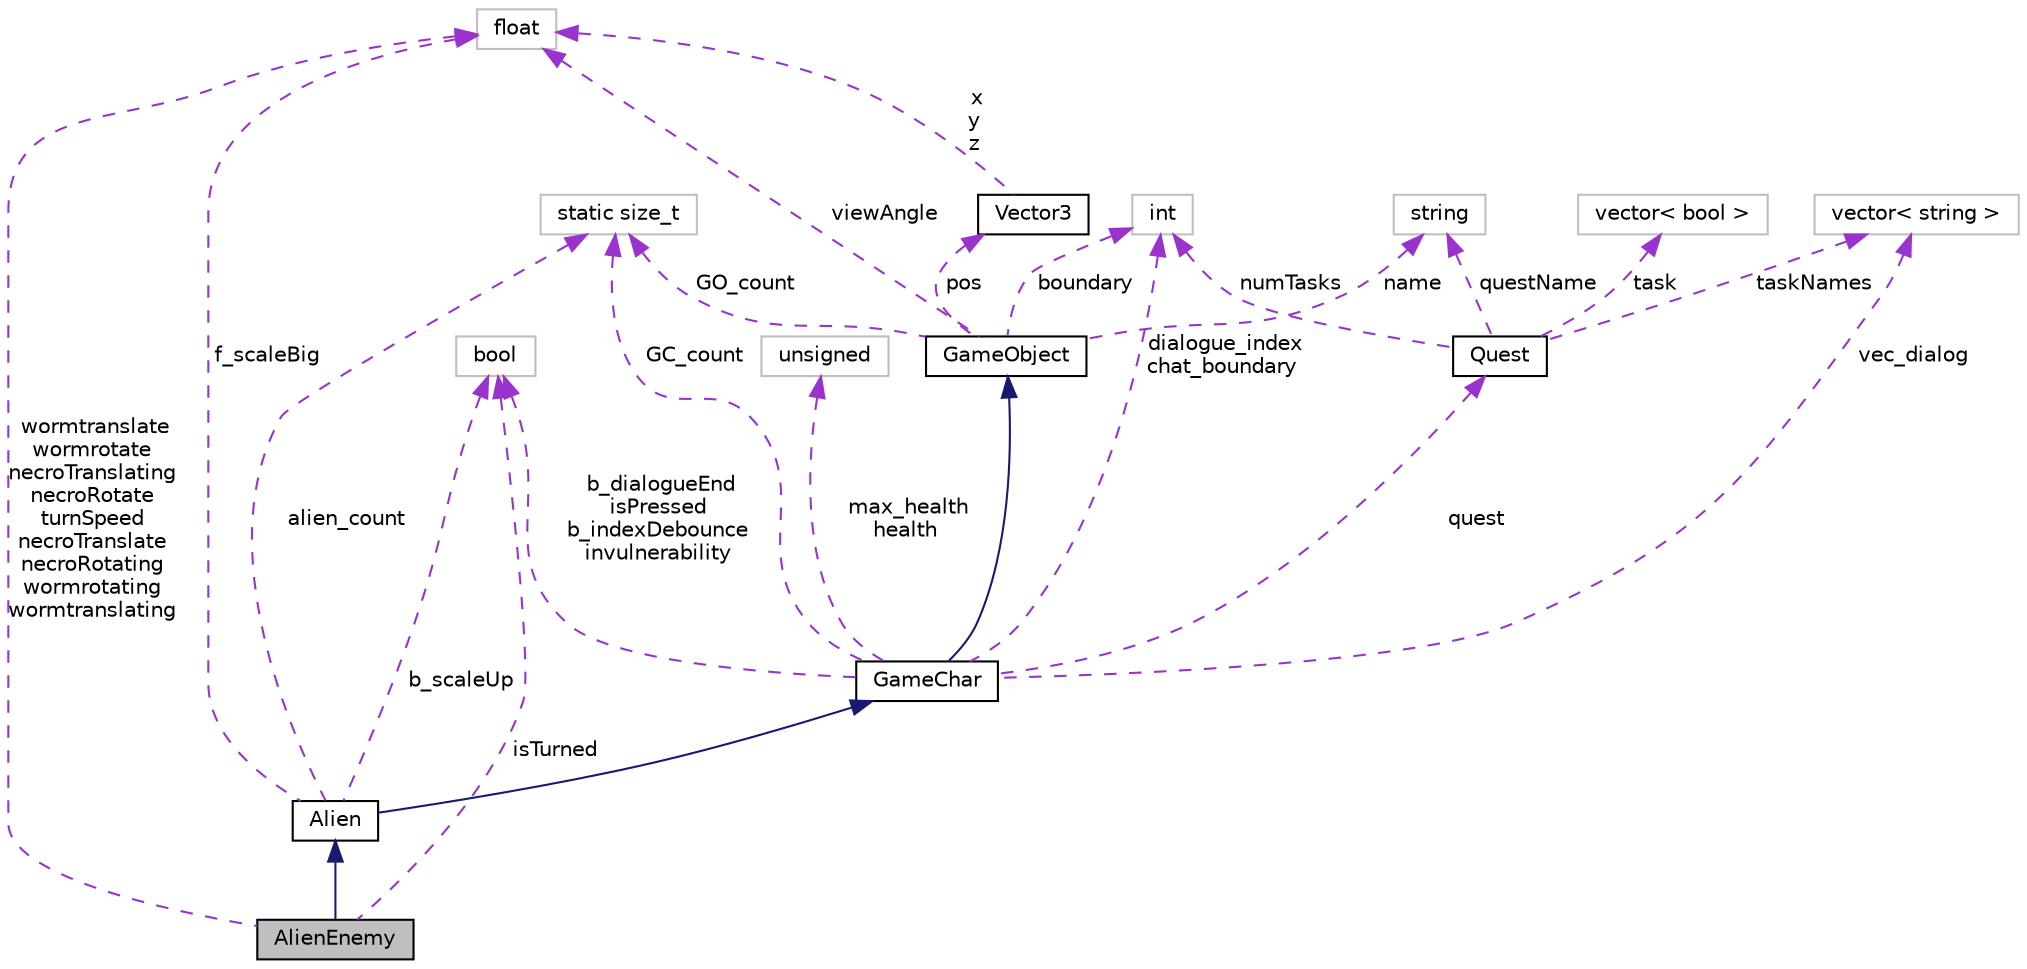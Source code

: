 digraph "AlienEnemy"
{
  bgcolor="transparent";
  edge [fontname="Helvetica",fontsize="10",labelfontname="Helvetica",labelfontsize="10"];
  node [fontname="Helvetica",fontsize="10",shape=record];
  Node1 [label="AlienEnemy",height=0.2,width=0.4,color="black", fillcolor="grey75", style="filled", fontcolor="black"];
  Node2 -> Node1 [dir="back",color="midnightblue",fontsize="10",style="solid",fontname="Helvetica"];
  Node2 [label="Alien",height=0.2,width=0.4,color="black",URL="$classAlien.html",tooltip="Providing the AlienEnemies to move ( inherits from Alien ) /*. "];
  Node3 -> Node2 [dir="back",color="midnightblue",fontsize="10",style="solid",fontname="Helvetica"];
  Node3 [label="GameChar",height=0.2,width=0.4,color="black",URL="$classGameChar.html",tooltip="Class for GameChar (Inheriting from GameObject) /*. "];
  Node4 -> Node3 [dir="back",color="midnightblue",fontsize="10",style="solid",fontname="Helvetica"];
  Node4 [label="GameObject",height=0.2,width=0.4,color="black",URL="$classGameObject.html",tooltip="Class for GameObject /*. "];
  Node5 -> Node4 [dir="back",color="darkorchid3",fontsize="10",style="dashed",label=" viewAngle" ,fontname="Helvetica"];
  Node5 [label="float",height=0.2,width=0.4,color="grey75"];
  Node6 -> Node4 [dir="back",color="darkorchid3",fontsize="10",style="dashed",label=" pos" ,fontname="Helvetica"];
  Node6 [label="Vector3",height=0.2,width=0.4,color="black",URL="$structVector3.html",tooltip="Defines a 3D vector and its methods. "];
  Node5 -> Node6 [dir="back",color="darkorchid3",fontsize="10",style="dashed",label=" x\ny\nz" ,fontname="Helvetica"];
  Node7 -> Node4 [dir="back",color="darkorchid3",fontsize="10",style="dashed",label=" boundary" ,fontname="Helvetica"];
  Node7 [label="int",height=0.2,width=0.4,color="grey75"];
  Node8 -> Node4 [dir="back",color="darkorchid3",fontsize="10",style="dashed",label=" name" ,fontname="Helvetica"];
  Node8 [label="string",height=0.2,width=0.4,color="grey75"];
  Node9 -> Node4 [dir="back",color="darkorchid3",fontsize="10",style="dashed",label=" GO_count" ,fontname="Helvetica"];
  Node9 [label="static size_t",height=0.2,width=0.4,color="grey75"];
  Node7 -> Node3 [dir="back",color="darkorchid3",fontsize="10",style="dashed",label=" dialogue_index\nchat_boundary" ,fontname="Helvetica"];
  Node10 -> Node3 [dir="back",color="darkorchid3",fontsize="10",style="dashed",label=" vec_dialog" ,fontname="Helvetica"];
  Node10 [label="vector\< string \>",height=0.2,width=0.4,color="grey75"];
  Node11 -> Node3 [dir="back",color="darkorchid3",fontsize="10",style="dashed",label=" b_dialogueEnd\nisPressed\nb_indexDebounce\ninvulnerability" ,fontname="Helvetica"];
  Node11 [label="bool",height=0.2,width=0.4,color="grey75"];
  Node12 -> Node3 [dir="back",color="darkorchid3",fontsize="10",style="dashed",label=" max_health\nhealth" ,fontname="Helvetica"];
  Node12 [label="unsigned",height=0.2,width=0.4,color="grey75"];
  Node9 -> Node3 [dir="back",color="darkorchid3",fontsize="10",style="dashed",label=" GC_count" ,fontname="Helvetica"];
  Node13 -> Node3 [dir="back",color="darkorchid3",fontsize="10",style="dashed",label=" quest" ,fontname="Helvetica"];
  Node13 [label="Quest",height=0.2,width=0.4,color="black",URL="$classQuest.html",tooltip="Class for Quests /*. "];
  Node7 -> Node13 [dir="back",color="darkorchid3",fontsize="10",style="dashed",label=" numTasks" ,fontname="Helvetica"];
  Node8 -> Node13 [dir="back",color="darkorchid3",fontsize="10",style="dashed",label=" questName" ,fontname="Helvetica"];
  Node10 -> Node13 [dir="back",color="darkorchid3",fontsize="10",style="dashed",label=" taskNames" ,fontname="Helvetica"];
  Node14 -> Node13 [dir="back",color="darkorchid3",fontsize="10",style="dashed",label=" task" ,fontname="Helvetica"];
  Node14 [label="vector\< bool \>",height=0.2,width=0.4,color="grey75"];
  Node5 -> Node2 [dir="back",color="darkorchid3",fontsize="10",style="dashed",label=" f_scaleBig" ,fontname="Helvetica"];
  Node11 -> Node2 [dir="back",color="darkorchid3",fontsize="10",style="dashed",label=" b_scaleUp" ,fontname="Helvetica"];
  Node9 -> Node2 [dir="back",color="darkorchid3",fontsize="10",style="dashed",label=" alien_count" ,fontname="Helvetica"];
  Node5 -> Node1 [dir="back",color="darkorchid3",fontsize="10",style="dashed",label=" wormtranslate\nwormrotate\nnecroTranslating\nnecroRotate\nturnSpeed\nnecroTranslate\nnecroRotating\nwormrotating\nwormtranslating" ,fontname="Helvetica"];
  Node11 -> Node1 [dir="back",color="darkorchid3",fontsize="10",style="dashed",label=" isTurned" ,fontname="Helvetica"];
}
